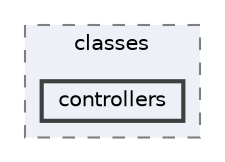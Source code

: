 digraph "classes/controllers"
{
 // LATEX_PDF_SIZE
  bgcolor="transparent";
  edge [fontname=Helvetica,fontsize=10,labelfontname=Helvetica,labelfontsize=10];
  node [fontname=Helvetica,fontsize=10,shape=box,height=0.2,width=0.4];
  compound=true
  subgraph clusterdir_40c3a09ed72e46c3898e4ccc7d950cb6 {
    graph [ bgcolor="#edf0f7", pencolor="grey50", label="classes", fontname=Helvetica,fontsize=10 style="filled,dashed", URL="dir_40c3a09ed72e46c3898e4ccc7d950cb6.html",tooltip=""]
  dir_4d2dd20cfe6ee89828719b67702771d9 [label="controllers", fillcolor="#edf0f7", color="grey25", style="filled,bold", URL="dir_4d2dd20cfe6ee89828719b67702771d9.html",tooltip=""];
  }
}
